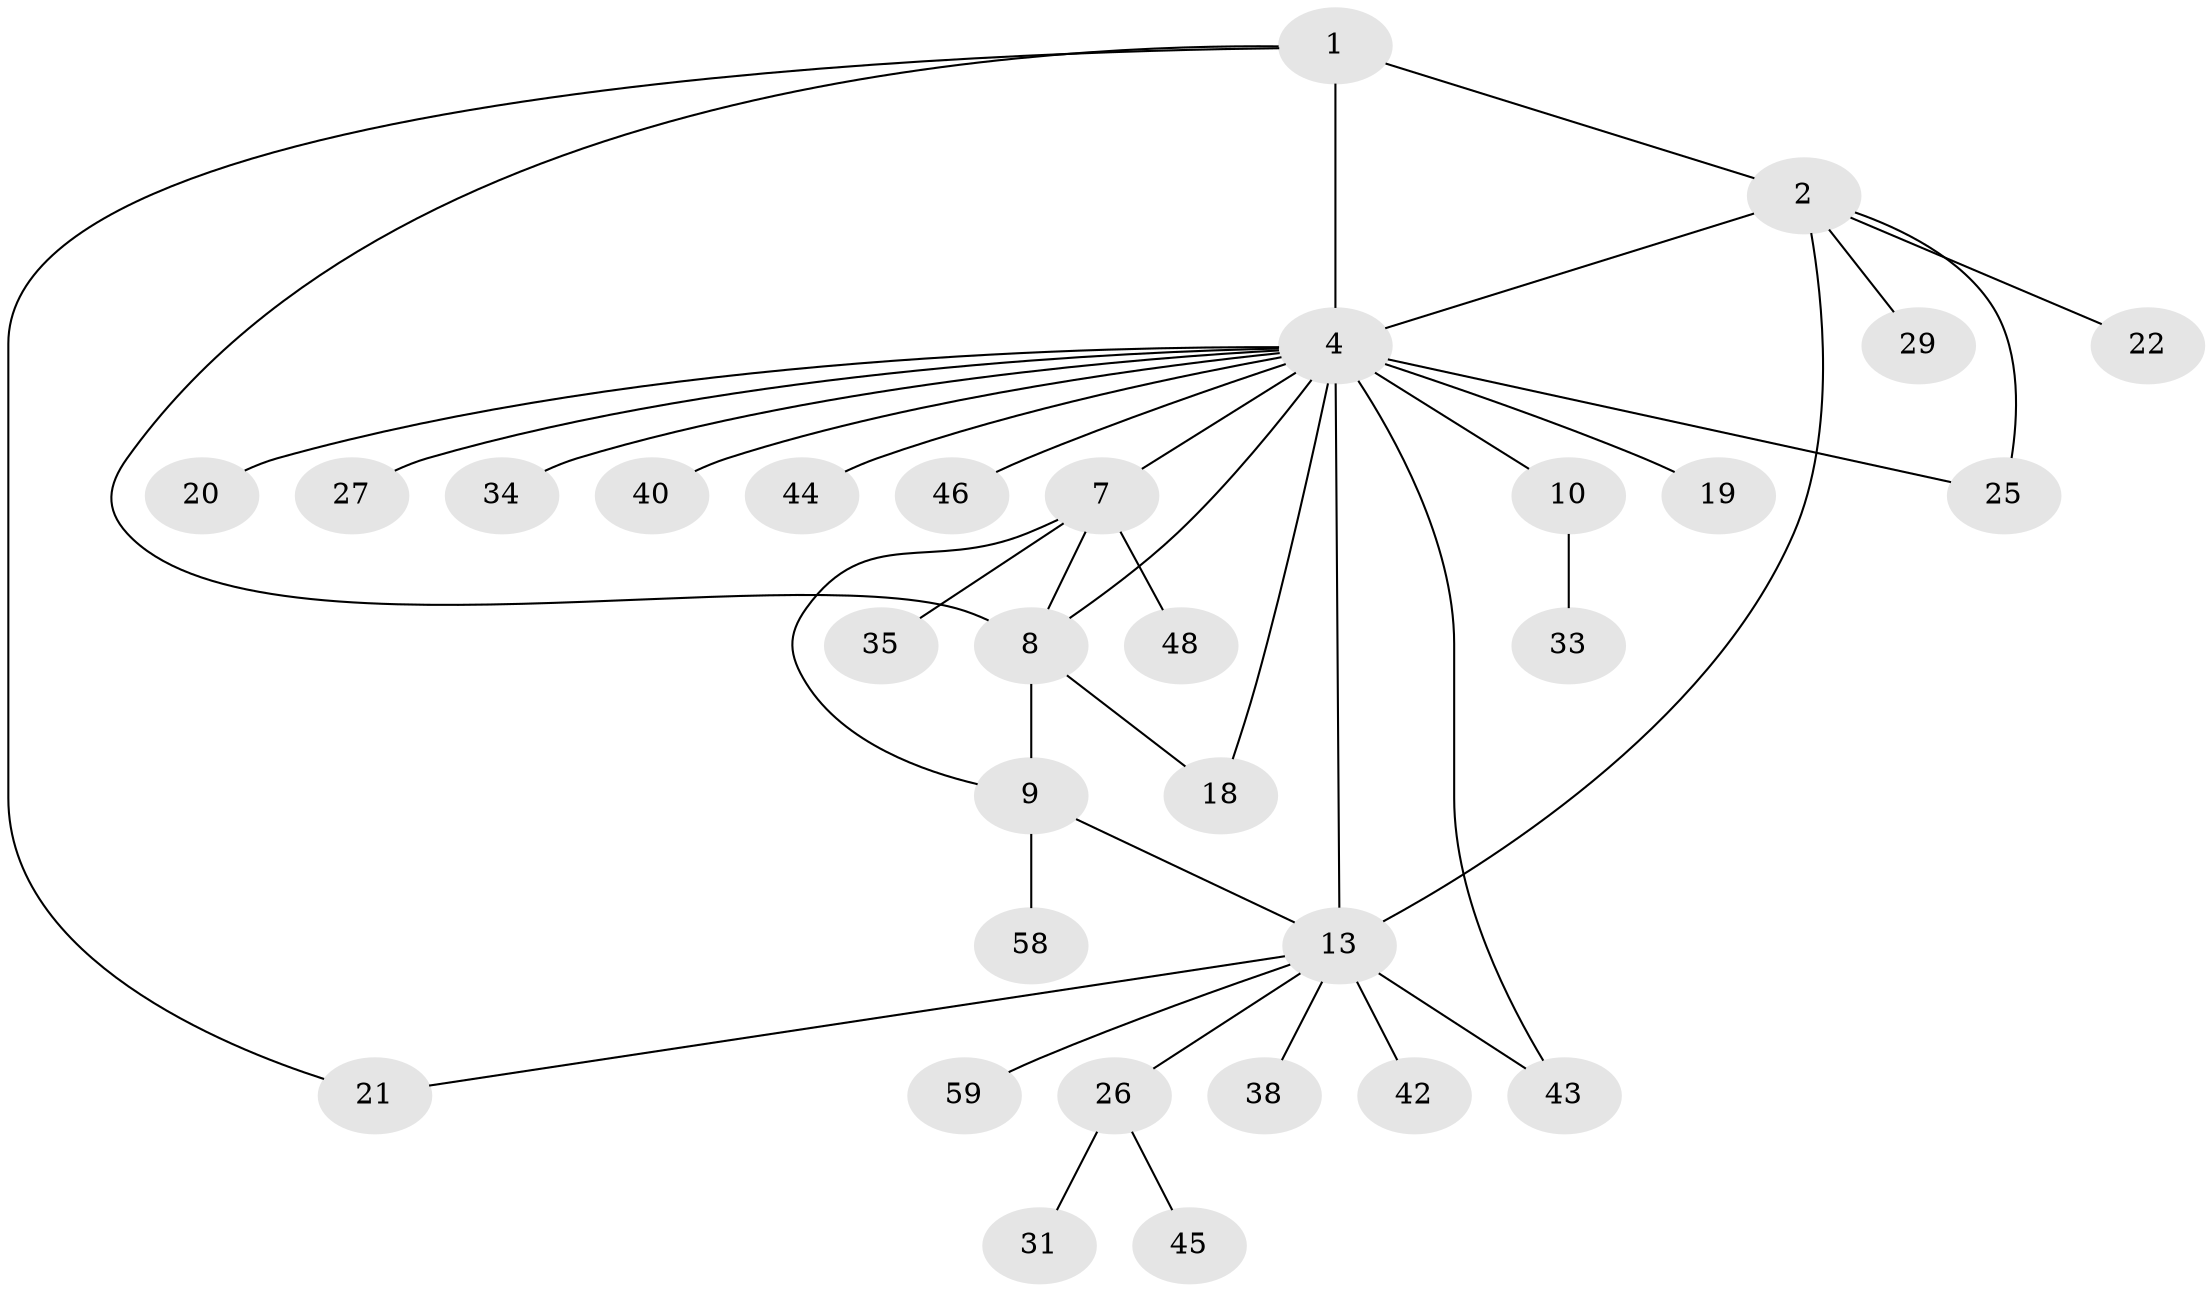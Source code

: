 // original degree distribution, {4: 0.09523809523809523, 7: 0.031746031746031744, 8: 0.031746031746031744, 3: 0.07936507936507936, 6: 0.031746031746031744, 5: 0.031746031746031744, 10: 0.015873015873015872, 1: 0.4603174603174603, 2: 0.2222222222222222}
// Generated by graph-tools (version 1.1) at 2025/16/03/09/25 04:16:02]
// undirected, 31 vertices, 40 edges
graph export_dot {
graph [start="1"]
  node [color=gray90,style=filled];
  1 [super="+3"];
  2;
  4 [super="+5+56+6+11"];
  7 [super="+32+53+62"];
  8;
  9;
  10;
  13 [super="+24+14+15+16"];
  18;
  19;
  20;
  21 [super="+23"];
  22;
  25;
  26 [super="+37+39+28"];
  27;
  29 [super="+50+30+36"];
  31;
  33 [super="+60"];
  34;
  35;
  38;
  40;
  42;
  43;
  44;
  45 [super="+51"];
  46;
  48;
  58;
  59;
  1 -- 2 [weight=2];
  1 -- 4 [weight=2];
  1 -- 8;
  1 -- 21;
  2 -- 22;
  2 -- 25;
  2 -- 29;
  2 -- 13;
  2 -- 4;
  4 -- 8;
  4 -- 19;
  4 -- 43;
  4 -- 40;
  4 -- 13 [weight=3];
  4 -- 34;
  4 -- 7;
  4 -- 10 [weight=2];
  4 -- 44;
  4 -- 46;
  4 -- 18;
  4 -- 20;
  4 -- 25;
  4 -- 27;
  7 -- 8;
  7 -- 9;
  7 -- 48;
  7 -- 35;
  8 -- 9;
  8 -- 18;
  9 -- 58;
  9 -- 13;
  10 -- 33;
  13 -- 43;
  13 -- 26;
  13 -- 21;
  13 -- 38;
  13 -- 42;
  13 -- 59;
  26 -- 45;
  26 -- 31;
}
